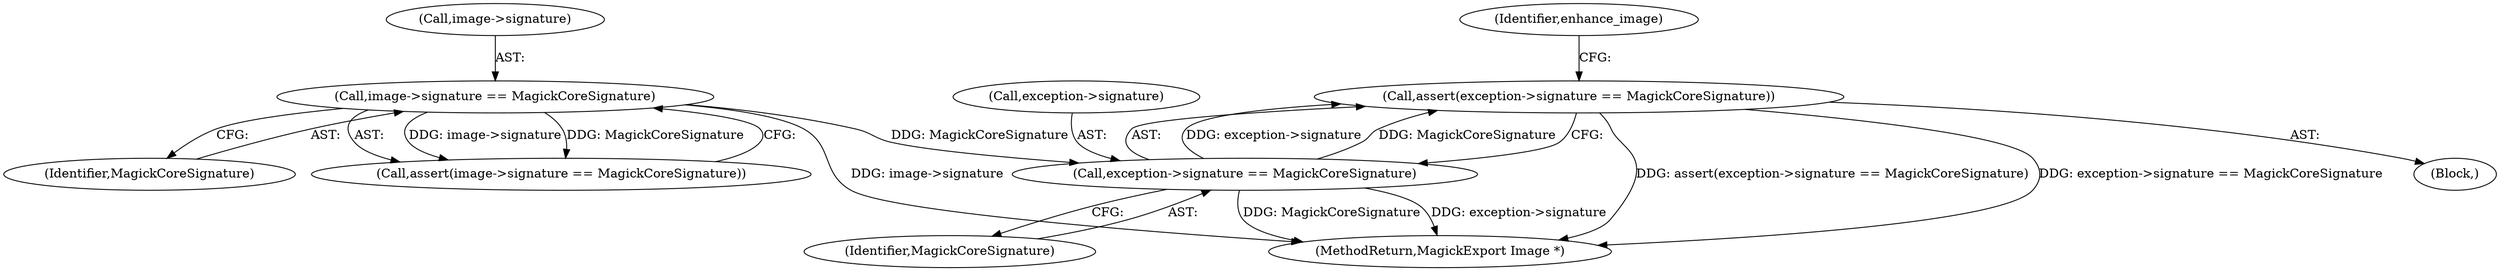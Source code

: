 digraph "0_ImageMagick_d4fc44b58a14f76b1ac997517d742ee12c9dc5d3@API" {
"1000392" [label="(Call,assert(exception->signature == MagickCoreSignature))"];
"1000393" [label="(Call,exception->signature == MagickCoreSignature)"];
"1000366" [label="(Call,image->signature == MagickCoreSignature)"];
"1000392" [label="(Call,assert(exception->signature == MagickCoreSignature))"];
"1000105" [label="(Block,)"];
"1000397" [label="(Identifier,MagickCoreSignature)"];
"1000394" [label="(Call,exception->signature)"];
"1000393" [label="(Call,exception->signature == MagickCoreSignature)"];
"1000366" [label="(Call,image->signature == MagickCoreSignature)"];
"1000370" [label="(Identifier,MagickCoreSignature)"];
"1000399" [label="(Identifier,enhance_image)"];
"1000367" [label="(Call,image->signature)"];
"1000365" [label="(Call,assert(image->signature == MagickCoreSignature))"];
"1000815" [label="(MethodReturn,MagickExport Image *)"];
"1000392" -> "1000105"  [label="AST: "];
"1000392" -> "1000393"  [label="CFG: "];
"1000393" -> "1000392"  [label="AST: "];
"1000399" -> "1000392"  [label="CFG: "];
"1000392" -> "1000815"  [label="DDG: assert(exception->signature == MagickCoreSignature)"];
"1000392" -> "1000815"  [label="DDG: exception->signature == MagickCoreSignature"];
"1000393" -> "1000392"  [label="DDG: exception->signature"];
"1000393" -> "1000392"  [label="DDG: MagickCoreSignature"];
"1000393" -> "1000397"  [label="CFG: "];
"1000394" -> "1000393"  [label="AST: "];
"1000397" -> "1000393"  [label="AST: "];
"1000393" -> "1000815"  [label="DDG: MagickCoreSignature"];
"1000393" -> "1000815"  [label="DDG: exception->signature"];
"1000366" -> "1000393"  [label="DDG: MagickCoreSignature"];
"1000366" -> "1000365"  [label="AST: "];
"1000366" -> "1000370"  [label="CFG: "];
"1000367" -> "1000366"  [label="AST: "];
"1000370" -> "1000366"  [label="AST: "];
"1000365" -> "1000366"  [label="CFG: "];
"1000366" -> "1000815"  [label="DDG: image->signature"];
"1000366" -> "1000365"  [label="DDG: image->signature"];
"1000366" -> "1000365"  [label="DDG: MagickCoreSignature"];
}

